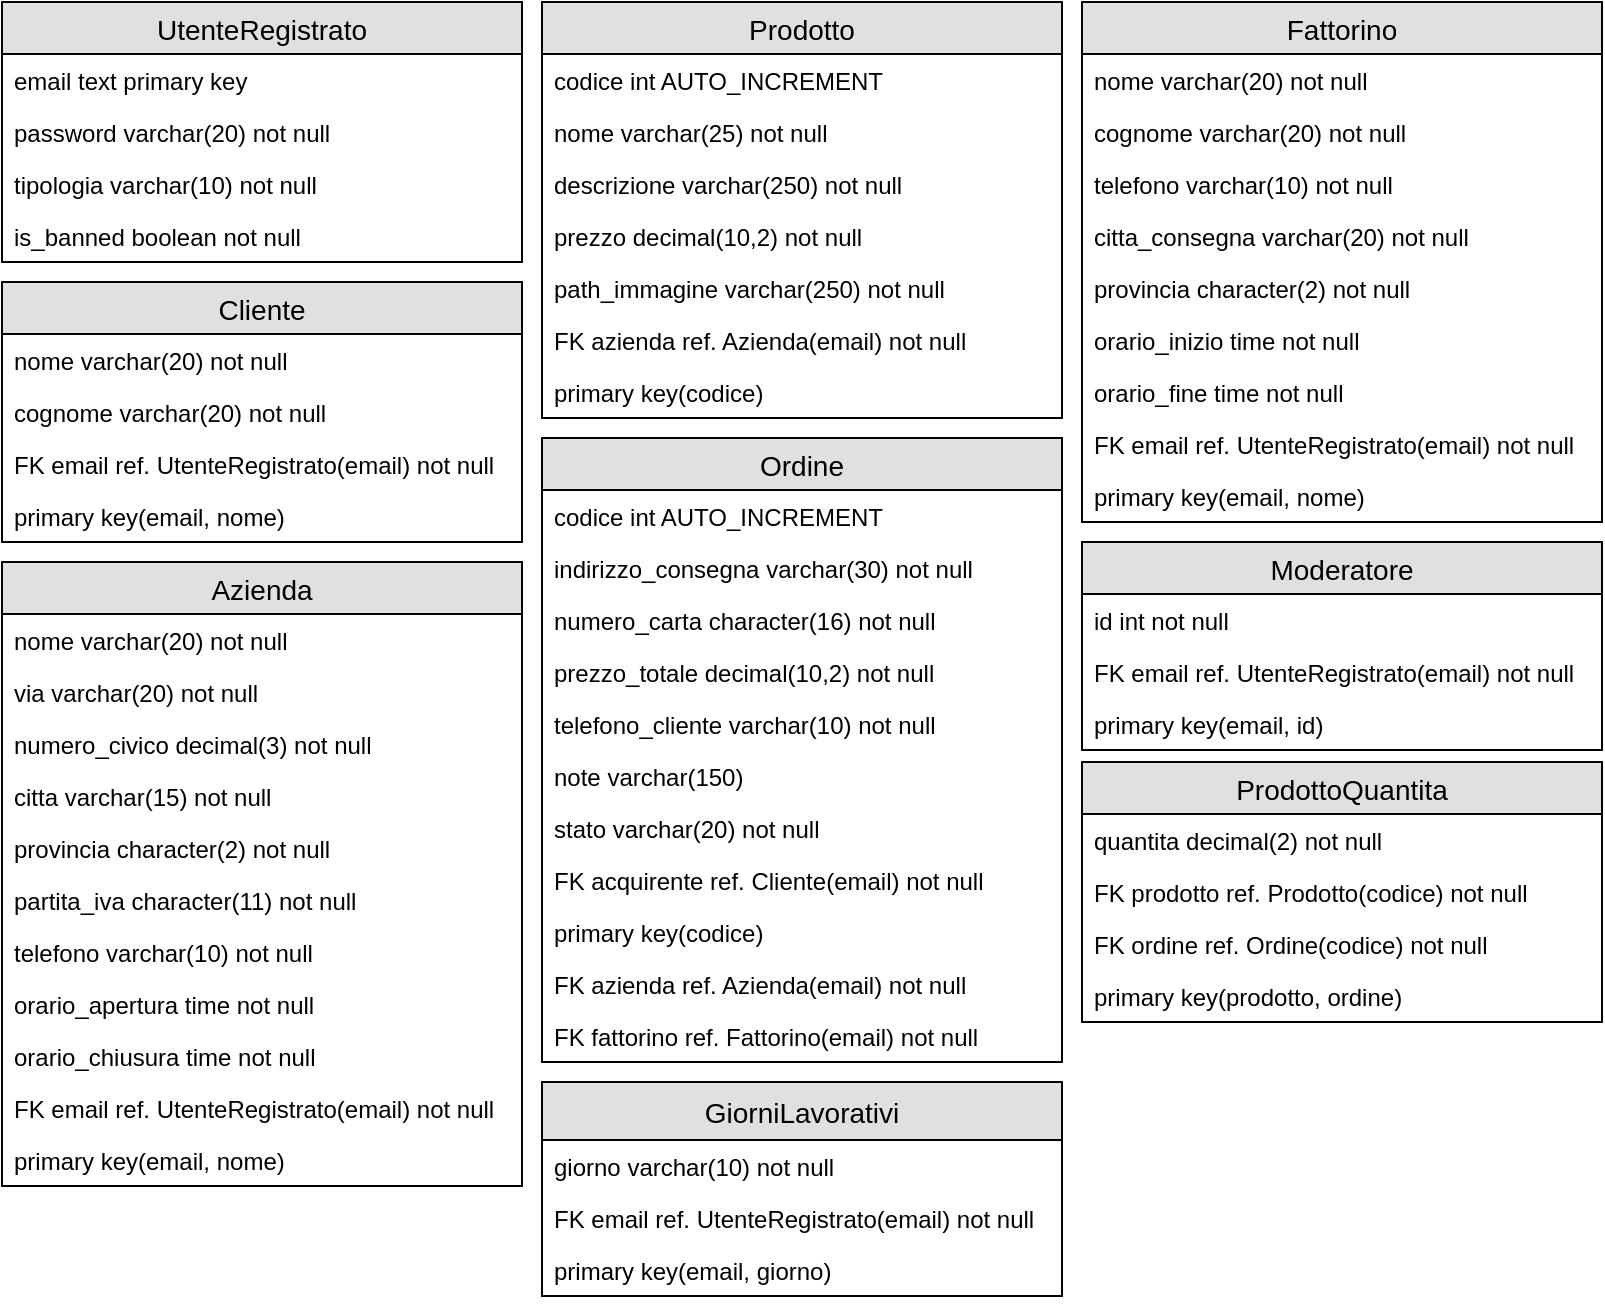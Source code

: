 <mxfile version="12.5.3" type="device"><diagram id="85LuzKL_c4HbYvfZT2sP" name="Pagina-1"><mxGraphModel dx="782" dy="420" grid="1" gridSize="10" guides="1" tooltips="1" connect="1" arrows="1" fold="1" page="1" pageScale="1" pageWidth="827" pageHeight="1169" math="0" shadow="0"><root><mxCell id="0"/><mxCell id="1" parent="0"/><mxCell id="py9edLyc-tWd0My7EIt6-1" value="UtenteRegistrato" style="swimlane;fontStyle=0;childLayout=stackLayout;horizontal=1;startSize=26;fillColor=#e0e0e0;horizontalStack=0;resizeParent=1;resizeParentMax=0;resizeLast=0;collapsible=1;marginBottom=0;swimlaneFillColor=#ffffff;align=center;fontSize=14;" parent="1" vertex="1"><mxGeometry x="40" y="40" width="260" height="130" as="geometry"/></mxCell><mxCell id="py9edLyc-tWd0My7EIt6-2" value="email text primary key" style="text;strokeColor=none;fillColor=none;spacingLeft=4;spacingRight=4;overflow=hidden;rotatable=0;points=[[0,0.5],[1,0.5]];portConstraint=eastwest;fontSize=12;" parent="py9edLyc-tWd0My7EIt6-1" vertex="1"><mxGeometry y="26" width="260" height="26" as="geometry"/></mxCell><mxCell id="py9edLyc-tWd0My7EIt6-3" value="password varchar(20) not null" style="text;strokeColor=none;fillColor=none;spacingLeft=4;spacingRight=4;overflow=hidden;rotatable=0;points=[[0,0.5],[1,0.5]];portConstraint=eastwest;fontSize=12;" parent="py9edLyc-tWd0My7EIt6-1" vertex="1"><mxGeometry y="52" width="260" height="26" as="geometry"/></mxCell><mxCell id="py9edLyc-tWd0My7EIt6-4" value="tipologia varchar(10) not null" style="text;strokeColor=none;fillColor=none;spacingLeft=4;spacingRight=4;overflow=hidden;rotatable=0;points=[[0,0.5],[1,0.5]];portConstraint=eastwest;fontSize=12;" parent="py9edLyc-tWd0My7EIt6-1" vertex="1"><mxGeometry y="78" width="260" height="26" as="geometry"/></mxCell><mxCell id="plscKms_ZSGpTgCb4Nuk-16" value="is_banned boolean not null" style="text;strokeColor=none;fillColor=none;spacingLeft=4;spacingRight=4;overflow=hidden;rotatable=0;points=[[0,0.5],[1,0.5]];portConstraint=eastwest;fontSize=12;" parent="py9edLyc-tWd0My7EIt6-1" vertex="1"><mxGeometry y="104" width="260" height="26" as="geometry"/></mxCell><mxCell id="plscKms_ZSGpTgCb4Nuk-6" value="Cliente" style="swimlane;fontStyle=0;childLayout=stackLayout;horizontal=1;startSize=26;fillColor=#e0e0e0;horizontalStack=0;resizeParent=1;resizeParentMax=0;resizeLast=0;collapsible=1;marginBottom=0;swimlaneFillColor=#ffffff;align=center;fontSize=14;" parent="1" vertex="1"><mxGeometry x="40" y="180" width="260" height="130" as="geometry"/></mxCell><mxCell id="plscKms_ZSGpTgCb4Nuk-8" value="nome varchar(20) not null" style="text;strokeColor=none;fillColor=none;spacingLeft=4;spacingRight=4;overflow=hidden;rotatable=0;points=[[0,0.5],[1,0.5]];portConstraint=eastwest;fontSize=12;" parent="plscKms_ZSGpTgCb4Nuk-6" vertex="1"><mxGeometry y="26" width="260" height="26" as="geometry"/></mxCell><mxCell id="plscKms_ZSGpTgCb4Nuk-9" value="cognome varchar(20) not null" style="text;strokeColor=none;fillColor=none;spacingLeft=4;spacingRight=4;overflow=hidden;rotatable=0;points=[[0,0.5],[1,0.5]];portConstraint=eastwest;fontSize=12;" parent="plscKms_ZSGpTgCb4Nuk-6" vertex="1"><mxGeometry y="52" width="260" height="26" as="geometry"/></mxCell><mxCell id="plscKms_ZSGpTgCb4Nuk-19" value="FK email ref. UtenteRegistrato(email) not null" style="text;strokeColor=none;fillColor=none;spacingLeft=4;spacingRight=4;overflow=hidden;rotatable=0;points=[[0,0.5],[1,0.5]];portConstraint=eastwest;fontSize=12;" parent="plscKms_ZSGpTgCb4Nuk-6" vertex="1"><mxGeometry y="78" width="260" height="26" as="geometry"/></mxCell><mxCell id="plscKms_ZSGpTgCb4Nuk-25" value="primary key(email, nome)" style="text;strokeColor=none;fillColor=none;spacingLeft=4;spacingRight=4;overflow=hidden;rotatable=0;points=[[0,0.5],[1,0.5]];portConstraint=eastwest;fontSize=12;" parent="plscKms_ZSGpTgCb4Nuk-6" vertex="1"><mxGeometry y="104" width="260" height="26" as="geometry"/></mxCell><mxCell id="plscKms_ZSGpTgCb4Nuk-27" value="Azienda" style="swimlane;fontStyle=0;childLayout=stackLayout;horizontal=1;startSize=26;fillColor=#e0e0e0;horizontalStack=0;resizeParent=1;resizeParentMax=0;resizeLast=0;collapsible=1;marginBottom=0;swimlaneFillColor=#ffffff;align=center;fontSize=14;" parent="1" vertex="1"><mxGeometry x="40" y="320" width="260" height="312" as="geometry"/></mxCell><mxCell id="plscKms_ZSGpTgCb4Nuk-29" value="nome varchar(20) not null" style="text;strokeColor=none;fillColor=none;spacingLeft=4;spacingRight=4;overflow=hidden;rotatable=0;points=[[0,0.5],[1,0.5]];portConstraint=eastwest;fontSize=12;" parent="plscKms_ZSGpTgCb4Nuk-27" vertex="1"><mxGeometry y="26" width="260" height="26" as="geometry"/></mxCell><mxCell id="plscKms_ZSGpTgCb4Nuk-30" value="via varchar(20) not null" style="text;strokeColor=none;fillColor=none;spacingLeft=4;spacingRight=4;overflow=hidden;rotatable=0;points=[[0,0.5],[1,0.5]];portConstraint=eastwest;fontSize=12;" parent="plscKms_ZSGpTgCb4Nuk-27" vertex="1"><mxGeometry y="52" width="260" height="26" as="geometry"/></mxCell><mxCell id="plscKms_ZSGpTgCb4Nuk-45" value="numero_civico decimal(3) not null" style="text;strokeColor=none;fillColor=none;spacingLeft=4;spacingRight=4;overflow=hidden;rotatable=0;points=[[0,0.5],[1,0.5]];portConstraint=eastwest;fontSize=12;" parent="plscKms_ZSGpTgCb4Nuk-27" vertex="1"><mxGeometry y="78" width="260" height="26" as="geometry"/></mxCell><mxCell id="plscKms_ZSGpTgCb4Nuk-46" value="citta varchar(15) not null" style="text;strokeColor=none;fillColor=none;spacingLeft=4;spacingRight=4;overflow=hidden;rotatable=0;points=[[0,0.5],[1,0.5]];portConstraint=eastwest;fontSize=12;" parent="plscKms_ZSGpTgCb4Nuk-27" vertex="1"><mxGeometry y="104" width="260" height="26" as="geometry"/></mxCell><mxCell id="plscKms_ZSGpTgCb4Nuk-47" value="provincia character(2) not null" style="text;strokeColor=none;fillColor=none;spacingLeft=4;spacingRight=4;overflow=hidden;rotatable=0;points=[[0,0.5],[1,0.5]];portConstraint=eastwest;fontSize=12;" parent="plscKms_ZSGpTgCb4Nuk-27" vertex="1"><mxGeometry y="130" width="260" height="26" as="geometry"/></mxCell><mxCell id="plscKms_ZSGpTgCb4Nuk-50" value="partita_iva character(11) not null" style="text;strokeColor=none;fillColor=none;spacingLeft=4;spacingRight=4;overflow=hidden;rotatable=0;points=[[0,0.5],[1,0.5]];portConstraint=eastwest;fontSize=12;" parent="plscKms_ZSGpTgCb4Nuk-27" vertex="1"><mxGeometry y="156" width="260" height="26" as="geometry"/></mxCell><mxCell id="plscKms_ZSGpTgCb4Nuk-51" value="telefono varchar(10) not null" style="text;strokeColor=none;fillColor=none;spacingLeft=4;spacingRight=4;overflow=hidden;rotatable=0;points=[[0,0.5],[1,0.5]];portConstraint=eastwest;fontSize=12;" parent="plscKms_ZSGpTgCb4Nuk-27" vertex="1"><mxGeometry y="182" width="260" height="26" as="geometry"/></mxCell><mxCell id="plscKms_ZSGpTgCb4Nuk-73" value="orario_apertura time not null" style="text;strokeColor=none;fillColor=none;spacingLeft=4;spacingRight=4;overflow=hidden;rotatable=0;points=[[0,0.5],[1,0.5]];portConstraint=eastwest;fontSize=12;" parent="plscKms_ZSGpTgCb4Nuk-27" vertex="1"><mxGeometry y="208" width="260" height="26" as="geometry"/></mxCell><mxCell id="plscKms_ZSGpTgCb4Nuk-74" value="orario_chiusura time not null" style="text;strokeColor=none;fillColor=none;spacingLeft=4;spacingRight=4;overflow=hidden;rotatable=0;points=[[0,0.5],[1,0.5]];portConstraint=eastwest;fontSize=12;" parent="plscKms_ZSGpTgCb4Nuk-27" vertex="1"><mxGeometry y="234" width="260" height="26" as="geometry"/></mxCell><mxCell id="plscKms_ZSGpTgCb4Nuk-52" value="FK email ref. UtenteRegistrato(email) not null" style="text;strokeColor=none;fillColor=none;spacingLeft=4;spacingRight=4;overflow=hidden;rotatable=0;points=[[0,0.5],[1,0.5]];portConstraint=eastwest;fontSize=12;" parent="plscKms_ZSGpTgCb4Nuk-27" vertex="1"><mxGeometry y="260" width="260" height="26" as="geometry"/></mxCell><mxCell id="plscKms_ZSGpTgCb4Nuk-66" value="primary key(email, nome)" style="text;strokeColor=none;fillColor=none;spacingLeft=4;spacingRight=4;overflow=hidden;rotatable=0;points=[[0,0.5],[1,0.5]];portConstraint=eastwest;fontSize=12;" parent="plscKms_ZSGpTgCb4Nuk-27" vertex="1"><mxGeometry y="286" width="260" height="26" as="geometry"/></mxCell><mxCell id="plscKms_ZSGpTgCb4Nuk-67" value="Fattorino" style="swimlane;fontStyle=0;childLayout=stackLayout;horizontal=1;startSize=26;fillColor=#e0e0e0;horizontalStack=0;resizeParent=1;resizeParentMax=0;resizeLast=0;collapsible=1;marginBottom=0;swimlaneFillColor=#ffffff;align=center;fontSize=14;" parent="1" vertex="1"><mxGeometry x="580" y="40" width="260" height="260" as="geometry"/></mxCell><mxCell id="plscKms_ZSGpTgCb4Nuk-69" value="nome varchar(20) not null" style="text;strokeColor=none;fillColor=none;spacingLeft=4;spacingRight=4;overflow=hidden;rotatable=0;points=[[0,0.5],[1,0.5]];portConstraint=eastwest;fontSize=12;" parent="plscKms_ZSGpTgCb4Nuk-67" vertex="1"><mxGeometry y="26" width="260" height="26" as="geometry"/></mxCell><mxCell id="plscKms_ZSGpTgCb4Nuk-70" value="cognome varchar(20) not null" style="text;strokeColor=none;fillColor=none;spacingLeft=4;spacingRight=4;overflow=hidden;rotatable=0;points=[[0,0.5],[1,0.5]];portConstraint=eastwest;fontSize=12;" parent="plscKms_ZSGpTgCb4Nuk-67" vertex="1"><mxGeometry y="52" width="260" height="26" as="geometry"/></mxCell><mxCell id="plscKms_ZSGpTgCb4Nuk-75" value="telefono varchar(10) not null" style="text;strokeColor=none;fillColor=none;spacingLeft=4;spacingRight=4;overflow=hidden;rotatable=0;points=[[0,0.5],[1,0.5]];portConstraint=eastwest;fontSize=12;" parent="plscKms_ZSGpTgCb4Nuk-67" vertex="1"><mxGeometry y="78" width="260" height="26" as="geometry"/></mxCell><mxCell id="plscKms_ZSGpTgCb4Nuk-76" value="citta_consegna varchar(20) not null" style="text;strokeColor=none;fillColor=none;spacingLeft=4;spacingRight=4;overflow=hidden;rotatable=0;points=[[0,0.5],[1,0.5]];portConstraint=eastwest;fontSize=12;" parent="plscKms_ZSGpTgCb4Nuk-67" vertex="1"><mxGeometry y="104" width="260" height="26" as="geometry"/></mxCell><mxCell id="plscKms_ZSGpTgCb4Nuk-77" value="provincia character(2) not null" style="text;strokeColor=none;fillColor=none;spacingLeft=4;spacingRight=4;overflow=hidden;rotatable=0;points=[[0,0.5],[1,0.5]];portConstraint=eastwest;fontSize=12;" parent="plscKms_ZSGpTgCb4Nuk-67" vertex="1"><mxGeometry y="130" width="260" height="26" as="geometry"/></mxCell><mxCell id="plscKms_ZSGpTgCb4Nuk-78" value="orario_inizio time not null" style="text;strokeColor=none;fillColor=none;spacingLeft=4;spacingRight=4;overflow=hidden;rotatable=0;points=[[0,0.5],[1,0.5]];portConstraint=eastwest;fontSize=12;" parent="plscKms_ZSGpTgCb4Nuk-67" vertex="1"><mxGeometry y="156" width="260" height="26" as="geometry"/></mxCell><mxCell id="plscKms_ZSGpTgCb4Nuk-79" value="orario_fine time not null" style="text;strokeColor=none;fillColor=none;spacingLeft=4;spacingRight=4;overflow=hidden;rotatable=0;points=[[0,0.5],[1,0.5]];portConstraint=eastwest;fontSize=12;" parent="plscKms_ZSGpTgCb4Nuk-67" vertex="1"><mxGeometry y="182" width="260" height="26" as="geometry"/></mxCell><mxCell id="plscKms_ZSGpTgCb4Nuk-71" value="FK email ref. UtenteRegistrato(email) not null" style="text;strokeColor=none;fillColor=none;spacingLeft=4;spacingRight=4;overflow=hidden;rotatable=0;points=[[0,0.5],[1,0.5]];portConstraint=eastwest;fontSize=12;" parent="plscKms_ZSGpTgCb4Nuk-67" vertex="1"><mxGeometry y="208" width="260" height="26" as="geometry"/></mxCell><mxCell id="plscKms_ZSGpTgCb4Nuk-72" value="primary key(email, nome)" style="text;strokeColor=none;fillColor=none;spacingLeft=4;spacingRight=4;overflow=hidden;rotatable=0;points=[[0,0.5],[1,0.5]];portConstraint=eastwest;fontSize=12;" parent="plscKms_ZSGpTgCb4Nuk-67" vertex="1"><mxGeometry y="234" width="260" height="26" as="geometry"/></mxCell><mxCell id="plscKms_ZSGpTgCb4Nuk-80" value="Moderatore" style="swimlane;fontStyle=0;childLayout=stackLayout;horizontal=1;startSize=26;fillColor=#e0e0e0;horizontalStack=0;resizeParent=1;resizeParentMax=0;resizeLast=0;collapsible=1;marginBottom=0;swimlaneFillColor=#ffffff;align=center;fontSize=14;" parent="1" vertex="1"><mxGeometry x="580" y="310" width="260" height="104" as="geometry"/></mxCell><mxCell id="plscKms_ZSGpTgCb4Nuk-81" value="id int not null" style="text;strokeColor=none;fillColor=none;spacingLeft=4;spacingRight=4;overflow=hidden;rotatable=0;points=[[0,0.5],[1,0.5]];portConstraint=eastwest;fontSize=12;" parent="plscKms_ZSGpTgCb4Nuk-80" vertex="1"><mxGeometry y="26" width="260" height="26" as="geometry"/></mxCell><mxCell id="plscKms_ZSGpTgCb4Nuk-84" value="FK email ref. UtenteRegistrato(email) not null" style="text;strokeColor=none;fillColor=none;spacingLeft=4;spacingRight=4;overflow=hidden;rotatable=0;points=[[0,0.5],[1,0.5]];portConstraint=eastwest;fontSize=12;" parent="plscKms_ZSGpTgCb4Nuk-80" vertex="1"><mxGeometry y="52" width="260" height="26" as="geometry"/></mxCell><mxCell id="plscKms_ZSGpTgCb4Nuk-85" value="primary key(email, id)" style="text;strokeColor=none;fillColor=none;spacingLeft=4;spacingRight=4;overflow=hidden;rotatable=0;points=[[0,0.5],[1,0.5]];portConstraint=eastwest;fontSize=12;" parent="plscKms_ZSGpTgCb4Nuk-80" vertex="1"><mxGeometry y="78" width="260" height="26" as="geometry"/></mxCell><mxCell id="plscKms_ZSGpTgCb4Nuk-86" value="GiorniLavorativi" style="swimlane;fontStyle=0;childLayout=stackLayout;horizontal=1;startSize=29;fillColor=#e0e0e0;horizontalStack=0;resizeParent=1;resizeParentMax=0;resizeLast=0;collapsible=1;marginBottom=0;swimlaneFillColor=#ffffff;align=center;fontSize=14;" parent="1" vertex="1"><mxGeometry x="310" y="580" width="260" height="107" as="geometry"/></mxCell><mxCell id="plscKms_ZSGpTgCb4Nuk-87" value="giorno varchar(10) not null" style="text;strokeColor=none;fillColor=none;spacingLeft=4;spacingRight=4;overflow=hidden;rotatable=0;points=[[0,0.5],[1,0.5]];portConstraint=eastwest;fontSize=12;" parent="plscKms_ZSGpTgCb4Nuk-86" vertex="1"><mxGeometry y="29" width="260" height="26" as="geometry"/></mxCell><mxCell id="plscKms_ZSGpTgCb4Nuk-90" value="FK email ref. UtenteRegistrato(email) not null" style="text;strokeColor=none;fillColor=none;spacingLeft=4;spacingRight=4;overflow=hidden;rotatable=0;points=[[0,0.5],[1,0.5]];portConstraint=eastwest;fontSize=12;" parent="plscKms_ZSGpTgCb4Nuk-86" vertex="1"><mxGeometry y="55" width="260" height="26" as="geometry"/></mxCell><mxCell id="plscKms_ZSGpTgCb4Nuk-89" value="primary key(email, giorno)" style="text;strokeColor=none;fillColor=none;spacingLeft=4;spacingRight=4;overflow=hidden;rotatable=0;points=[[0,0.5],[1,0.5]];portConstraint=eastwest;fontSize=12;" parent="plscKms_ZSGpTgCb4Nuk-86" vertex="1"><mxGeometry y="81" width="260" height="26" as="geometry"/></mxCell><mxCell id="uDAPxce4U9wjJS62TjSw-2" value="Prodotto" style="swimlane;fontStyle=0;childLayout=stackLayout;horizontal=1;startSize=26;fillColor=#e0e0e0;horizontalStack=0;resizeParent=1;resizeParentMax=0;resizeLast=0;collapsible=1;marginBottom=0;swimlaneFillColor=#ffffff;align=center;fontSize=14;" parent="1" vertex="1"><mxGeometry x="310" y="40" width="260" height="208" as="geometry"/></mxCell><mxCell id="uDAPxce4U9wjJS62TjSw-3" value="codice int AUTO_INCREMENT" style="text;strokeColor=none;fillColor=none;spacingLeft=4;spacingRight=4;overflow=hidden;rotatable=0;points=[[0,0.5],[1,0.5]];portConstraint=eastwest;fontSize=12;" parent="uDAPxce4U9wjJS62TjSw-2" vertex="1"><mxGeometry y="26" width="260" height="26" as="geometry"/></mxCell><mxCell id="uDAPxce4U9wjJS62TjSw-4" value="nome varchar(25) not null" style="text;strokeColor=none;fillColor=none;spacingLeft=4;spacingRight=4;overflow=hidden;rotatable=0;points=[[0,0.5],[1,0.5]];portConstraint=eastwest;fontSize=12;" parent="uDAPxce4U9wjJS62TjSw-2" vertex="1"><mxGeometry y="52" width="260" height="26" as="geometry"/></mxCell><mxCell id="uDAPxce4U9wjJS62TjSw-5" value="descrizione varchar(250) not null" style="text;strokeColor=none;fillColor=none;spacingLeft=4;spacingRight=4;overflow=hidden;rotatable=0;points=[[0,0.5],[1,0.5]];portConstraint=eastwest;fontSize=12;" parent="uDAPxce4U9wjJS62TjSw-2" vertex="1"><mxGeometry y="78" width="260" height="26" as="geometry"/></mxCell><mxCell id="uDAPxce4U9wjJS62TjSw-9" value="prezzo decimal(10,2) not null" style="text;strokeColor=none;fillColor=none;spacingLeft=4;spacingRight=4;overflow=hidden;rotatable=0;points=[[0,0.5],[1,0.5]];portConstraint=eastwest;fontSize=12;" parent="uDAPxce4U9wjJS62TjSw-2" vertex="1"><mxGeometry y="104" width="260" height="26" as="geometry"/></mxCell><mxCell id="uDAPxce4U9wjJS62TjSw-10" value="path_immagine varchar(250) not null" style="text;strokeColor=none;fillColor=none;spacingLeft=4;spacingRight=4;overflow=hidden;rotatable=0;points=[[0,0.5],[1,0.5]];portConstraint=eastwest;fontSize=12;" parent="uDAPxce4U9wjJS62TjSw-2" vertex="1"><mxGeometry y="130" width="260" height="26" as="geometry"/></mxCell><mxCell id="uDAPxce4U9wjJS62TjSw-11" value="FK azienda ref. Azienda(email) not null" style="text;strokeColor=none;fillColor=none;spacingLeft=4;spacingRight=4;overflow=hidden;rotatable=0;points=[[0,0.5],[1,0.5]];portConstraint=eastwest;fontSize=12;" parent="uDAPxce4U9wjJS62TjSw-2" vertex="1"><mxGeometry y="156" width="260" height="26" as="geometry"/></mxCell><mxCell id="uDAPxce4U9wjJS62TjSw-12" value="primary key(codice)" style="text;strokeColor=none;fillColor=none;spacingLeft=4;spacingRight=4;overflow=hidden;rotatable=0;points=[[0,0.5],[1,0.5]];portConstraint=eastwest;fontSize=12;" parent="uDAPxce4U9wjJS62TjSw-2" vertex="1"><mxGeometry y="182" width="260" height="26" as="geometry"/></mxCell><mxCell id="uDAPxce4U9wjJS62TjSw-22" value="Ordine" style="swimlane;fontStyle=0;childLayout=stackLayout;horizontal=1;startSize=26;fillColor=#e0e0e0;horizontalStack=0;resizeParent=1;resizeParentMax=0;resizeLast=0;collapsible=1;marginBottom=0;swimlaneFillColor=#ffffff;align=center;fontSize=14;" parent="1" vertex="1"><mxGeometry x="310" y="258" width="260" height="312" as="geometry"/></mxCell><mxCell id="uDAPxce4U9wjJS62TjSw-23" value="codice int AUTO_INCREMENT" style="text;strokeColor=none;fillColor=none;spacingLeft=4;spacingRight=4;overflow=hidden;rotatable=0;points=[[0,0.5],[1,0.5]];portConstraint=eastwest;fontSize=12;" parent="uDAPxce4U9wjJS62TjSw-22" vertex="1"><mxGeometry y="26" width="260" height="26" as="geometry"/></mxCell><mxCell id="uDAPxce4U9wjJS62TjSw-24" value="indirizzo_consegna varchar(30) not null" style="text;strokeColor=none;fillColor=none;spacingLeft=4;spacingRight=4;overflow=hidden;rotatable=0;points=[[0,0.5],[1,0.5]];portConstraint=eastwest;fontSize=12;" parent="uDAPxce4U9wjJS62TjSw-22" vertex="1"><mxGeometry y="52" width="260" height="26" as="geometry"/></mxCell><mxCell id="uDAPxce4U9wjJS62TjSw-25" value="numero_carta character(16) not null" style="text;strokeColor=none;fillColor=none;spacingLeft=4;spacingRight=4;overflow=hidden;rotatable=0;points=[[0,0.5],[1,0.5]];portConstraint=eastwest;fontSize=12;" parent="uDAPxce4U9wjJS62TjSw-22" vertex="1"><mxGeometry y="78" width="260" height="26" as="geometry"/></mxCell><mxCell id="uDAPxce4U9wjJS62TjSw-26" value="prezzo_totale decimal(10,2) not null" style="text;strokeColor=none;fillColor=none;spacingLeft=4;spacingRight=4;overflow=hidden;rotatable=0;points=[[0,0.5],[1,0.5]];portConstraint=eastwest;fontSize=12;" parent="uDAPxce4U9wjJS62TjSw-22" vertex="1"><mxGeometry y="104" width="260" height="26" as="geometry"/></mxCell><mxCell id="LlfC_VDG3U31DZzu7UYg-1" value="telefono_cliente varchar(10) not null" style="text;strokeColor=none;fillColor=none;spacingLeft=4;spacingRight=4;overflow=hidden;rotatable=0;points=[[0,0.5],[1,0.5]];portConstraint=eastwest;fontSize=12;" vertex="1" parent="uDAPxce4U9wjJS62TjSw-22"><mxGeometry y="130" width="260" height="26" as="geometry"/></mxCell><mxCell id="uDAPxce4U9wjJS62TjSw-27" value="note varchar(150)" style="text;strokeColor=none;fillColor=none;spacingLeft=4;spacingRight=4;overflow=hidden;rotatable=0;points=[[0,0.5],[1,0.5]];portConstraint=eastwest;fontSize=12;" parent="uDAPxce4U9wjJS62TjSw-22" vertex="1"><mxGeometry y="156" width="260" height="26" as="geometry"/></mxCell><mxCell id="uDAPxce4U9wjJS62TjSw-28" value="stato varchar(20) not null" style="text;strokeColor=none;fillColor=none;spacingLeft=4;spacingRight=4;overflow=hidden;rotatable=0;points=[[0,0.5],[1,0.5]];portConstraint=eastwest;fontSize=12;" parent="uDAPxce4U9wjJS62TjSw-22" vertex="1"><mxGeometry y="182" width="260" height="26" as="geometry"/></mxCell><mxCell id="uDAPxce4U9wjJS62TjSw-30" value="FK acquirente ref. Cliente(email) not null" style="text;strokeColor=none;fillColor=none;spacingLeft=4;spacingRight=4;overflow=hidden;rotatable=0;points=[[0,0.5],[1,0.5]];portConstraint=eastwest;fontSize=12;" parent="uDAPxce4U9wjJS62TjSw-22" vertex="1"><mxGeometry y="208" width="260" height="26" as="geometry"/></mxCell><mxCell id="uDAPxce4U9wjJS62TjSw-29" value="primary key(codice)" style="text;strokeColor=none;fillColor=none;spacingLeft=4;spacingRight=4;overflow=hidden;rotatable=0;points=[[0,0.5],[1,0.5]];portConstraint=eastwest;fontSize=12;" parent="uDAPxce4U9wjJS62TjSw-22" vertex="1"><mxGeometry y="234" width="260" height="26" as="geometry"/></mxCell><mxCell id="uDAPxce4U9wjJS62TjSw-32" value="FK azienda ref. Azienda(email) not null" style="text;strokeColor=none;fillColor=none;spacingLeft=4;spacingRight=4;overflow=hidden;rotatable=0;points=[[0,0.5],[1,0.5]];portConstraint=eastwest;fontSize=12;" parent="uDAPxce4U9wjJS62TjSw-22" vertex="1"><mxGeometry y="260" width="260" height="26" as="geometry"/></mxCell><mxCell id="uDAPxce4U9wjJS62TjSw-31" value="FK fattorino ref. Fattorino(email) not null" style="text;strokeColor=none;fillColor=none;spacingLeft=4;spacingRight=4;overflow=hidden;rotatable=0;points=[[0,0.5],[1,0.5]];portConstraint=eastwest;fontSize=12;" parent="uDAPxce4U9wjJS62TjSw-22" vertex="1"><mxGeometry y="286" width="260" height="26" as="geometry"/></mxCell><mxCell id="XO7KzBFcmzpcc14GJsEK-1" value="ProdottoQuantita" style="swimlane;fontStyle=0;childLayout=stackLayout;horizontal=1;startSize=26;fillColor=#e0e0e0;horizontalStack=0;resizeParent=1;resizeParentMax=0;resizeLast=0;collapsible=1;marginBottom=0;swimlaneFillColor=#ffffff;align=center;fontSize=14;" parent="1" vertex="1"><mxGeometry x="580" y="420" width="260" height="130" as="geometry"/></mxCell><mxCell id="XO7KzBFcmzpcc14GJsEK-2" value="quantita decimal(2) not null" style="text;strokeColor=none;fillColor=none;spacingLeft=4;spacingRight=4;overflow=hidden;rotatable=0;points=[[0,0.5],[1,0.5]];portConstraint=eastwest;fontSize=12;" parent="XO7KzBFcmzpcc14GJsEK-1" vertex="1"><mxGeometry y="26" width="260" height="26" as="geometry"/></mxCell><mxCell id="XO7KzBFcmzpcc14GJsEK-3" value="FK prodotto ref. Prodotto(codice) not null" style="text;strokeColor=none;fillColor=none;spacingLeft=4;spacingRight=4;overflow=hidden;rotatable=0;points=[[0,0.5],[1,0.5]];portConstraint=eastwest;fontSize=12;" parent="XO7KzBFcmzpcc14GJsEK-1" vertex="1"><mxGeometry y="52" width="260" height="26" as="geometry"/></mxCell><mxCell id="XO7KzBFcmzpcc14GJsEK-4" value="FK ordine ref. Ordine(codice) not null" style="text;strokeColor=none;fillColor=none;spacingLeft=4;spacingRight=4;overflow=hidden;rotatable=0;points=[[0,0.5],[1,0.5]];portConstraint=eastwest;fontSize=12;" parent="XO7KzBFcmzpcc14GJsEK-1" vertex="1"><mxGeometry y="78" width="260" height="26" as="geometry"/></mxCell><mxCell id="XO7KzBFcmzpcc14GJsEK-5" value="primary key(prodotto, ordine)" style="text;strokeColor=none;fillColor=none;spacingLeft=4;spacingRight=4;overflow=hidden;rotatable=0;points=[[0,0.5],[1,0.5]];portConstraint=eastwest;fontSize=12;" parent="XO7KzBFcmzpcc14GJsEK-1" vertex="1"><mxGeometry y="104" width="260" height="26" as="geometry"/></mxCell></root></mxGraphModel></diagram></mxfile>